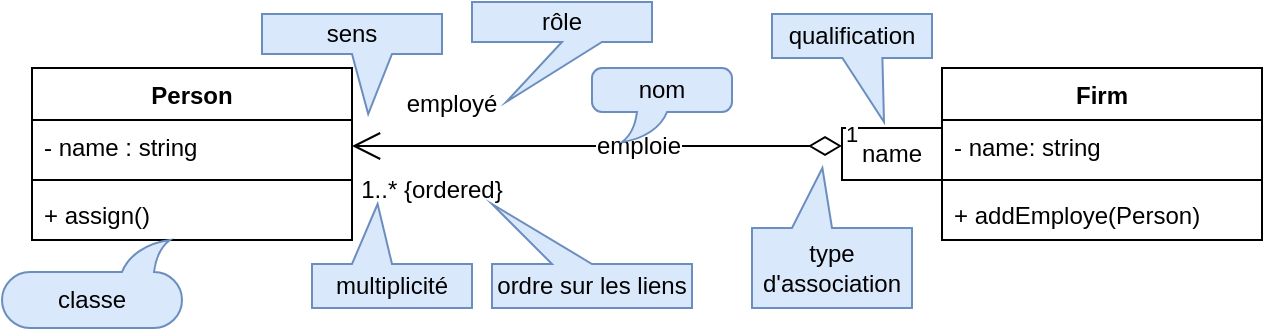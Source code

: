 <mxfile version="11.0.7"><diagram id="wSjNKuibLRSp2xeXXg6e" name="Page-1"><mxGraphModel dx="868" dy="452" grid="1" gridSize="10" guides="1" tooltips="1" connect="1" arrows="1" fold="1" page="1" pageScale="1" pageWidth="850" pageHeight="1100" math="0" shadow="0"><root><mxCell id="0"/><mxCell id="1" parent="0"/><mxCell id="qdsg7hd1r4Ivvl0aRqsd-5" value="Person" style="swimlane;fontStyle=1;align=center;verticalAlign=top;childLayout=stackLayout;horizontal=1;startSize=26;horizontalStack=0;resizeParent=1;resizeParentMax=0;resizeLast=0;collapsible=1;marginBottom=0;" vertex="1" parent="1"><mxGeometry x="20" y="120" width="160" height="86" as="geometry"/></mxCell><mxCell id="qdsg7hd1r4Ivvl0aRqsd-6" value="- name : string" style="text;strokeColor=none;fillColor=none;align=left;verticalAlign=top;spacingLeft=4;spacingRight=4;overflow=hidden;rotatable=0;points=[[0,0.5],[1,0.5]];portConstraint=eastwest;" vertex="1" parent="qdsg7hd1r4Ivvl0aRqsd-5"><mxGeometry y="26" width="160" height="26" as="geometry"/></mxCell><mxCell id="qdsg7hd1r4Ivvl0aRqsd-7" value="" style="line;strokeWidth=1;fillColor=none;align=left;verticalAlign=middle;spacingTop=-1;spacingLeft=3;spacingRight=3;rotatable=0;labelPosition=right;points=[];portConstraint=eastwest;" vertex="1" parent="qdsg7hd1r4Ivvl0aRqsd-5"><mxGeometry y="52" width="160" height="8" as="geometry"/></mxCell><mxCell id="qdsg7hd1r4Ivvl0aRqsd-8" value="+ assign()" style="text;strokeColor=none;fillColor=none;align=left;verticalAlign=top;spacingLeft=4;spacingRight=4;overflow=hidden;rotatable=0;points=[[0,0.5],[1,0.5]];portConstraint=eastwest;" vertex="1" parent="qdsg7hd1r4Ivvl0aRqsd-5"><mxGeometry y="60" width="160" height="26" as="geometry"/></mxCell><mxCell id="qdsg7hd1r4Ivvl0aRqsd-9" value="Firm" style="swimlane;fontStyle=1;align=center;verticalAlign=top;childLayout=stackLayout;horizontal=1;startSize=26;horizontalStack=0;resizeParent=1;resizeParentMax=0;resizeLast=0;collapsible=1;marginBottom=0;" vertex="1" parent="1"><mxGeometry x="475" y="120" width="160" height="86" as="geometry"/></mxCell><mxCell id="qdsg7hd1r4Ivvl0aRqsd-10" value="- name: string" style="text;strokeColor=none;fillColor=none;align=left;verticalAlign=top;spacingLeft=4;spacingRight=4;overflow=hidden;rotatable=0;points=[[0,0.5],[1,0.5]];portConstraint=eastwest;" vertex="1" parent="qdsg7hd1r4Ivvl0aRqsd-9"><mxGeometry y="26" width="160" height="26" as="geometry"/></mxCell><mxCell id="qdsg7hd1r4Ivvl0aRqsd-11" value="" style="line;strokeWidth=1;fillColor=none;align=left;verticalAlign=middle;spacingTop=-1;spacingLeft=3;spacingRight=3;rotatable=0;labelPosition=right;points=[];portConstraint=eastwest;" vertex="1" parent="qdsg7hd1r4Ivvl0aRqsd-9"><mxGeometry y="52" width="160" height="8" as="geometry"/></mxCell><mxCell id="qdsg7hd1r4Ivvl0aRqsd-12" value="+ addEmploye(Person)" style="text;strokeColor=none;fillColor=none;align=left;verticalAlign=top;spacingLeft=4;spacingRight=4;overflow=hidden;rotatable=0;points=[[0,0.5],[1,0.5]];portConstraint=eastwest;" vertex="1" parent="qdsg7hd1r4Ivvl0aRqsd-9"><mxGeometry y="60" width="160" height="26" as="geometry"/></mxCell><mxCell id="qdsg7hd1r4Ivvl0aRqsd-13" value="name" style="rounded=0;whiteSpace=wrap;html=1;" vertex="1" parent="1"><mxGeometry x="425" y="150" width="50" height="26" as="geometry"/></mxCell><mxCell id="qdsg7hd1r4Ivvl0aRqsd-15" value="1" style="endArrow=open;html=1;endSize=12;startArrow=diamondThin;startSize=14;startFill=0;edgeStyle=orthogonalEdgeStyle;align=left;verticalAlign=bottom;" edge="1" parent="1"><mxGeometry x="-1" y="3" relative="1" as="geometry"><mxPoint x="425" y="159" as="sourcePoint"/><mxPoint x="180" y="159" as="targetPoint"/></mxGeometry></mxCell><mxCell id="qdsg7hd1r4Ivvl0aRqsd-16" value="emploie" style="text;html=1;resizable=0;points=[];align=center;verticalAlign=middle;labelBackgroundColor=#ffffff;" vertex="1" connectable="0" parent="qdsg7hd1r4Ivvl0aRqsd-15"><mxGeometry x="-0.167" relative="1" as="geometry"><mxPoint as="offset"/></mxGeometry></mxCell><mxCell id="qdsg7hd1r4Ivvl0aRqsd-17" value="employé" style="text;align=center;fontStyle=0;verticalAlign=middle;spacingLeft=3;spacingRight=3;strokeColor=none;rotatable=0;points=[[0,0.5],[1,0.5]];portConstraint=eastwest;" vertex="1" parent="1"><mxGeometry x="190" y="124" width="80" height="26" as="geometry"/></mxCell><mxCell id="qdsg7hd1r4Ivvl0aRqsd-18" value="1..* {ordered}" style="text;align=center;fontStyle=0;verticalAlign=middle;spacingLeft=3;spacingRight=3;strokeColor=none;rotatable=0;points=[[0,0.5],[1,0.5]];portConstraint=eastwest;" vertex="1" parent="1"><mxGeometry x="180" y="167" width="80" height="26" as="geometry"/></mxCell><mxCell id="qdsg7hd1r4Ivvl0aRqsd-19" value="classe" style="whiteSpace=wrap;html=1;shape=mxgraph.basic.roundRectCallout;dx=15;dy=16;size=22.5;boundedLbl=1;direction=west;fillColor=#dae8fc;strokeColor=#6c8ebf;" vertex="1" parent="1"><mxGeometry x="5" y="206" width="90" height="44" as="geometry"/></mxCell><mxCell id="qdsg7hd1r4Ivvl0aRqsd-23" value="multiplicité" style="shape=callout;whiteSpace=wrap;html=1;perimeter=calloutPerimeter;position2=0.59;direction=west;fillColor=#dae8fc;strokeColor=#6c8ebf;" vertex="1" parent="1"><mxGeometry x="160" y="188" width="80" height="52" as="geometry"/></mxCell><mxCell id="qdsg7hd1r4Ivvl0aRqsd-24" value="ordre sur les liens" style="shape=callout;whiteSpace=wrap;html=1;perimeter=calloutPerimeter;direction=west;position2=1;fillColor=#dae8fc;strokeColor=#6c8ebf;" vertex="1" parent="1"><mxGeometry x="250" y="188" width="100" height="52" as="geometry"/></mxCell><mxCell id="qdsg7hd1r4Ivvl0aRqsd-25" value="type d'association" style="shape=callout;whiteSpace=wrap;html=1;perimeter=calloutPerimeter;direction=west;position2=0.56;fillColor=#dae8fc;strokeColor=#6c8ebf;" vertex="1" parent="1"><mxGeometry x="380" y="170" width="80" height="70" as="geometry"/></mxCell><mxCell id="qdsg7hd1r4Ivvl0aRqsd-26" value="qualification" style="shape=callout;whiteSpace=wrap;html=1;perimeter=calloutPerimeter;size=32;position=0.44;fillColor=#dae8fc;strokeColor=#6c8ebf;position2=0.7;" vertex="1" parent="1"><mxGeometry x="390" y="93" width="80" height="54" as="geometry"/></mxCell><mxCell id="qdsg7hd1r4Ivvl0aRqsd-28" value="nom" style="whiteSpace=wrap;html=1;shape=mxgraph.basic.roundRectCallout;dx=30;dy=15;size=5;boundedLbl=1;fillColor=#dae8fc;strokeColor=#6c8ebf;" vertex="1" parent="1"><mxGeometry x="300" y="120" width="70" height="37" as="geometry"/></mxCell><mxCell id="qdsg7hd1r4Ivvl0aRqsd-32" value="sens" style="shape=callout;whiteSpace=wrap;html=1;perimeter=calloutPerimeter;fillColor=#dae8fc;strokeColor=#6c8ebf;position2=0.59;" vertex="1" parent="1"><mxGeometry x="135" y="93" width="90" height="50" as="geometry"/></mxCell><mxCell id="qdsg7hd1r4Ivvl0aRqsd-35" value="rôle" style="shape=callout;whiteSpace=wrap;html=1;perimeter=calloutPerimeter;fillColor=#dae8fc;strokeColor=#6c8ebf;position2=0.19;" vertex="1" parent="1"><mxGeometry x="240" y="87" width="90" height="50" as="geometry"/></mxCell></root></mxGraphModel></diagram></mxfile>